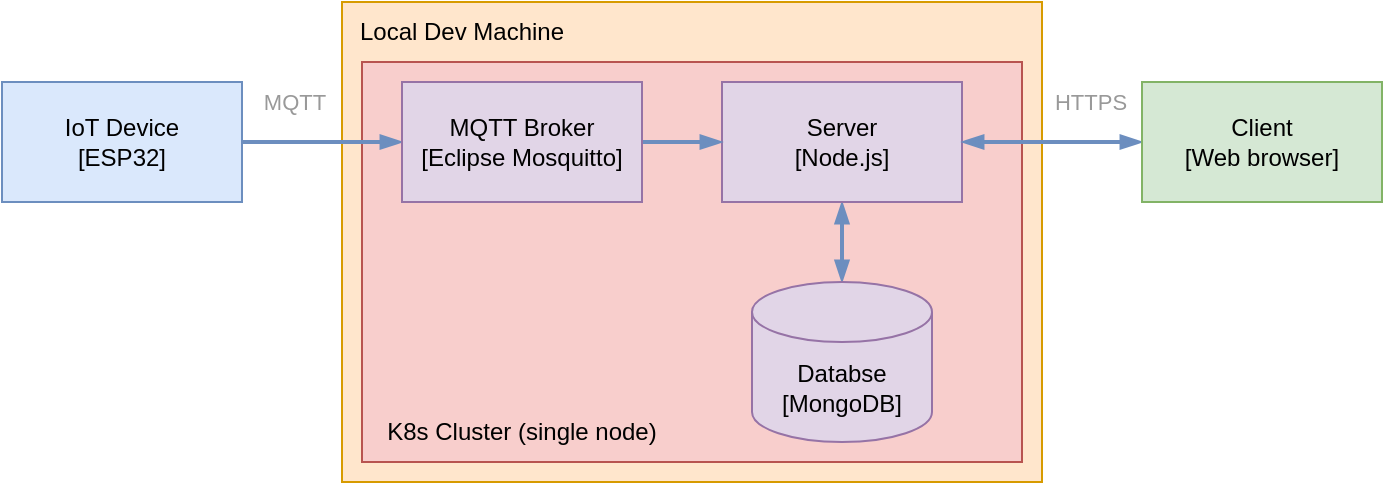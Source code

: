 <mxfile version="15.8.7" type="device"><diagram id="hjHETTiT2KymrP8canzW" name="Page-1"><mxGraphModel dx="1288" dy="535" grid="1" gridSize="10" guides="1" tooltips="1" connect="1" arrows="1" fold="1" page="1" pageScale="1" pageWidth="1100" pageHeight="850" math="0" shadow="0"><root><mxCell id="0"/><mxCell id="1" parent="0"/><mxCell id="q7IsSARn4GhsgD8LXjsK-1" value="" style="rounded=0;whiteSpace=wrap;html=1;fillColor=#ffe6cc;strokeColor=#d79b00;" vertex="1" parent="1"><mxGeometry x="200" y="230" width="350" height="240" as="geometry"/></mxCell><mxCell id="6O-7UauHYU_HS3PLO8_m-14" value="" style="rounded=0;whiteSpace=wrap;html=1;fillColor=#f8cecc;strokeColor=#b85450;" parent="1" vertex="1"><mxGeometry x="210" y="260" width="330" height="200" as="geometry"/></mxCell><mxCell id="egXmgugmYWmrDgQX8zcC-2" style="edgeStyle=orthogonalEdgeStyle;rounded=0;orthogonalLoop=1;jettySize=auto;html=1;exitX=0.5;exitY=1;exitDx=0;exitDy=0;entryX=0.5;entryY=0;entryDx=0;entryDy=0;entryPerimeter=0;startArrow=blockThin;startFill=1;endArrow=blockThin;endFill=1;fillColor=#dae8fc;strokeColor=#6c8ebf;strokeWidth=2;" parent="1" source="C9ZLnt20T_Q_jH8jFK8T-3" target="C9ZLnt20T_Q_jH8jFK8T-4" edge="1"><mxGeometry relative="1" as="geometry"/></mxCell><mxCell id="C9ZLnt20T_Q_jH8jFK8T-3" value="Server&lt;br&gt;[Node.js]" style="rounded=0;whiteSpace=wrap;html=1;fillColor=#e1d5e7;strokeColor=#9673a6;" parent="1" vertex="1"><mxGeometry x="390" y="270" width="120" height="60" as="geometry"/></mxCell><mxCell id="C9ZLnt20T_Q_jH8jFK8T-4" value="Databse&lt;br&gt;[MongoDB]" style="shape=cylinder3;whiteSpace=wrap;html=1;boundedLbl=1;backgroundOutline=1;size=15;fillColor=#e1d5e7;strokeColor=#9673a6;" parent="1" vertex="1"><mxGeometry x="405" y="370" width="90" height="80" as="geometry"/></mxCell><mxCell id="egXmgugmYWmrDgQX8zcC-3" style="edgeStyle=orthogonalEdgeStyle;rounded=0;orthogonalLoop=1;jettySize=auto;html=1;exitX=1;exitY=0.5;exitDx=0;exitDy=0;entryX=0;entryY=0.5;entryDx=0;entryDy=0;endArrow=blockThin;endFill=1;startArrow=none;startFill=0;fillColor=#dae8fc;strokeColor=#6c8ebf;strokeWidth=2;" parent="1" source="C9ZLnt20T_Q_jH8jFK8T-5" target="C9ZLnt20T_Q_jH8jFK8T-3" edge="1"><mxGeometry relative="1" as="geometry"/></mxCell><mxCell id="6O-7UauHYU_HS3PLO8_m-25" style="edgeStyle=orthogonalEdgeStyle;rounded=0;orthogonalLoop=1;jettySize=auto;html=1;exitX=0;exitY=0.5;exitDx=0;exitDy=0;entryX=1;entryY=0.5;entryDx=0;entryDy=0;startArrow=blockThin;startFill=1;endArrow=none;endFill=0;fillColor=#dae8fc;strokeColor=#6c8ebf;strokeWidth=2;" parent="1" source="C9ZLnt20T_Q_jH8jFK8T-5" target="6O-7UauHYU_HS3PLO8_m-18" edge="1"><mxGeometry relative="1" as="geometry"/></mxCell><mxCell id="6O-7UauHYU_HS3PLO8_m-26" value="&lt;font color=&quot;#999999&quot;&gt;MQTT&lt;/font&gt;" style="edgeLabel;html=1;align=center;verticalAlign=middle;resizable=0;points=[];" parent="6O-7UauHYU_HS3PLO8_m-25" vertex="1" connectable="0"><mxGeometry x="0.22" y="-2" relative="1" as="geometry"><mxPoint x="-5" y="-18" as="offset"/></mxGeometry></mxCell><mxCell id="C9ZLnt20T_Q_jH8jFK8T-5" value="MQTT Broker&lt;br&gt;[Eclipse Mosquitto]" style="rounded=0;whiteSpace=wrap;html=1;fillColor=#e1d5e7;strokeColor=#9673a6;" parent="1" vertex="1"><mxGeometry x="230" y="270" width="120" height="60" as="geometry"/></mxCell><mxCell id="C9ZLnt20T_Q_jH8jFK8T-17" style="edgeStyle=orthogonalEdgeStyle;rounded=0;orthogonalLoop=1;jettySize=auto;html=1;entryX=1;entryY=0.5;entryDx=0;entryDy=0;startArrow=blockThin;startFill=1;exitX=0;exitY=0.5;exitDx=0;exitDy=0;endArrow=blockThin;endFill=1;fillColor=#dae8fc;strokeColor=#6c8ebf;strokeWidth=2;" parent="1" source="6O-7UauHYU_HS3PLO8_m-16" target="C9ZLnt20T_Q_jH8jFK8T-3" edge="1"><mxGeometry relative="1" as="geometry"><mxPoint x="680" y="300" as="sourcePoint"/><mxPoint x="575" y="300" as="targetPoint"/></mxGeometry></mxCell><mxCell id="C9ZLnt20T_Q_jH8jFK8T-20" value="&lt;font color=&quot;#999999&quot;&gt;HTTPS&lt;/font&gt;" style="edgeLabel;html=1;align=center;verticalAlign=middle;resizable=0;points=[];" parent="C9ZLnt20T_Q_jH8jFK8T-17" vertex="1" connectable="0"><mxGeometry x="-0.268" y="-4" relative="1" as="geometry"><mxPoint x="7" y="-16" as="offset"/></mxGeometry></mxCell><mxCell id="6O-7UauHYU_HS3PLO8_m-15" value="Local Dev Machine" style="text;html=1;strokeColor=none;fillColor=none;align=center;verticalAlign=middle;whiteSpace=wrap;rounded=0;" parent="1" vertex="1"><mxGeometry x="180" y="230" width="160" height="30" as="geometry"/></mxCell><mxCell id="6O-7UauHYU_HS3PLO8_m-16" value="Client&lt;br&gt;[Web browser]" style="rounded=0;whiteSpace=wrap;html=1;strokeColor=#82b366;fillColor=#d5e8d4;" parent="1" vertex="1"><mxGeometry x="600" y="270" width="120" height="60" as="geometry"/></mxCell><mxCell id="6O-7UauHYU_HS3PLO8_m-18" value="IoT Device&lt;br&gt;[ESP32]" style="rounded=0;whiteSpace=wrap;html=1;strokeColor=#6c8ebf;fillColor=#dae8fc;" parent="1" vertex="1"><mxGeometry x="30" y="270" width="120" height="60" as="geometry"/></mxCell><mxCell id="q7IsSARn4GhsgD8LXjsK-2" value="K8s Cluster (single node)" style="text;html=1;strokeColor=none;fillColor=none;align=center;verticalAlign=middle;whiteSpace=wrap;rounded=0;" vertex="1" parent="1"><mxGeometry x="210" y="430" width="160" height="30" as="geometry"/></mxCell></root></mxGraphModel></diagram></mxfile>
